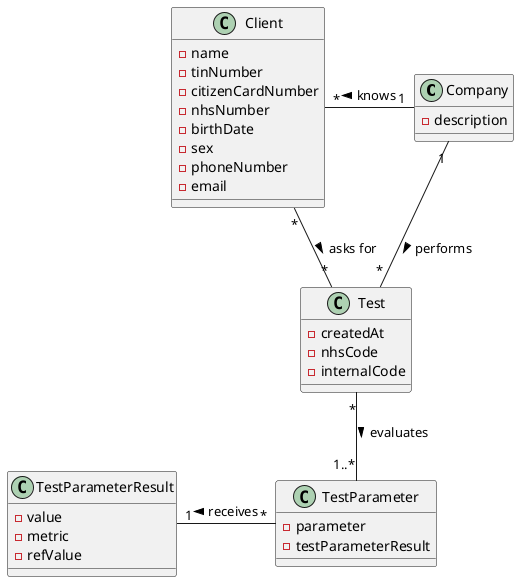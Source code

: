 @startuml
'https://plantuml.com/class-diagram

class Company {
    -description
}

class Test {
 -createdAt
 -nhsCode
 -internalCode
}

class TestParameter {
    -parameter
    -testParameterResult
}

class TestParameterResult{
 -value
 -metric
 -refValue
}

class Client{
 -name
 -tinNumber
 -citizenCardNumber
 -nhsNumber
 -birthDate
 -sex
 -phoneNumber
 -email
}

Company"1" -left- "*"Client : "> knows"
Company"1" -down- "*"Test : "> performs"
Test"*" -- "1..*"TestParameter : "> evaluates"
TestParameter"*" -left- "1"TestParameterResult : "> receives"
Client"*" -- "*"Test : "> asks for"
@enduml